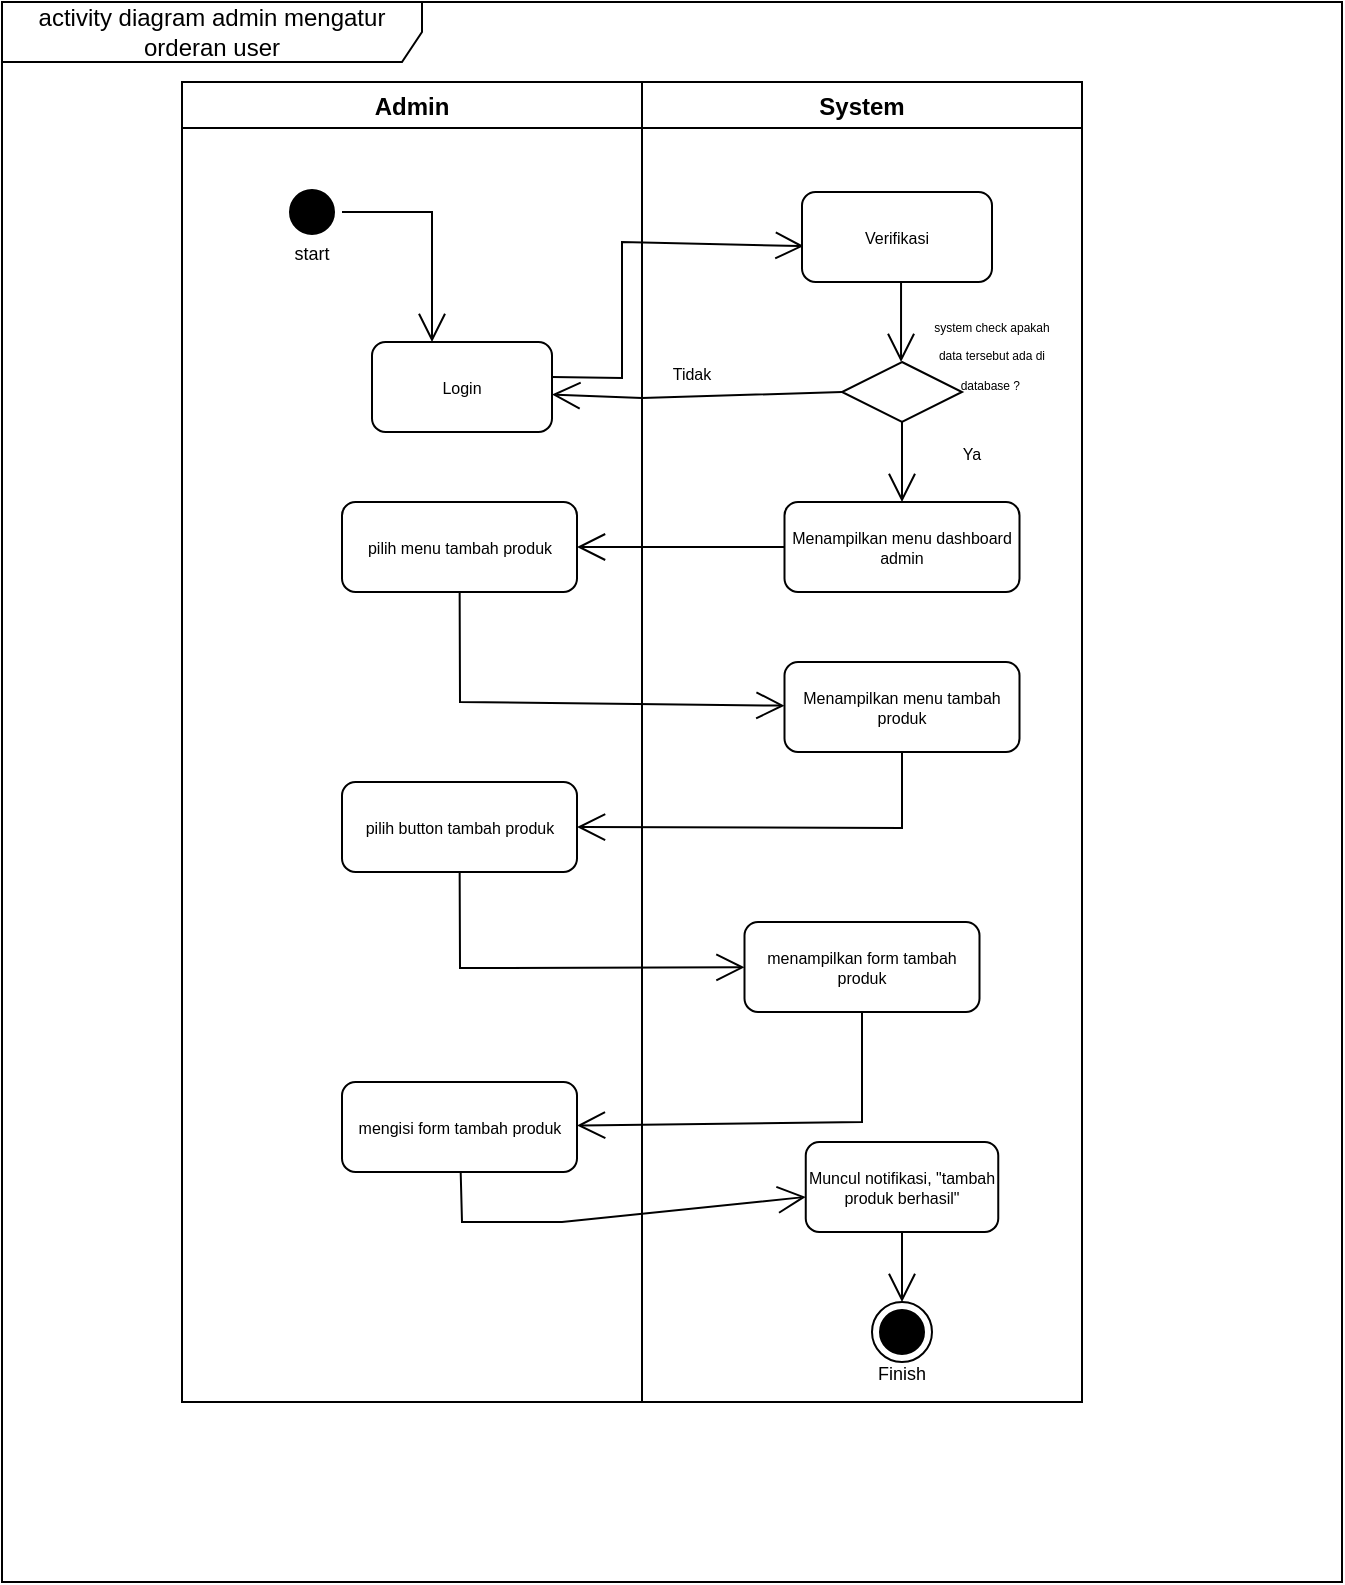 <mxfile version="17.4.6" type="github">
  <diagram id="T6aVWTFvVfor98qOkx2p" name="Page-1">
    <mxGraphModel dx="434" dy="218" grid="1" gridSize="10" guides="1" tooltips="1" connect="1" arrows="1" fold="1" page="1" pageScale="1" pageWidth="850" pageHeight="1100" math="0" shadow="0">
      <root>
        <mxCell id="0" />
        <mxCell id="1" parent="0" />
        <mxCell id="UVIpCUWoBueheAXsNp-G-1" value="activity diagram admin mengatur orderan user" style="shape=umlFrame;whiteSpace=wrap;html=1;width=210;height=30;" vertex="1" parent="1">
          <mxGeometry x="130" y="40" width="670" height="790" as="geometry" />
        </mxCell>
        <mxCell id="UVIpCUWoBueheAXsNp-G-2" value="Admin" style="swimlane;" vertex="1" parent="1">
          <mxGeometry x="220" y="80" width="230" height="660" as="geometry" />
        </mxCell>
        <mxCell id="UVIpCUWoBueheAXsNp-G-6" value="System" style="swimlane;startSize=23;" vertex="1" parent="1">
          <mxGeometry x="450" y="80" width="220" height="660" as="geometry" />
        </mxCell>
        <mxCell id="UVIpCUWoBueheAXsNp-G-7" value="" style="ellipse;html=1;shape=endState;fillColor=#000000;strokeColor=#000000;fontSize=8;" vertex="1" parent="UVIpCUWoBueheAXsNp-G-6">
          <mxGeometry x="115" y="610" width="30" height="30" as="geometry" />
        </mxCell>
        <mxCell id="UVIpCUWoBueheAXsNp-G-8" value="&lt;font style=&quot;font-size: 9px&quot;&gt;Finish&lt;/font&gt;" style="text;html=1;strokeColor=none;fillColor=none;align=center;verticalAlign=middle;whiteSpace=wrap;rounded=0;" vertex="1" parent="UVIpCUWoBueheAXsNp-G-6">
          <mxGeometry x="100" y="630" width="60" height="30" as="geometry" />
        </mxCell>
        <mxCell id="UVIpCUWoBueheAXsNp-G-9" value="&lt;font style=&quot;font-size: 6px&quot;&gt;system check apakah data tersebut ada di database ?&amp;nbsp;&lt;/font&gt;" style="text;html=1;strokeColor=none;fillColor=none;align=center;verticalAlign=middle;whiteSpace=wrap;rounded=0;" vertex="1" parent="UVIpCUWoBueheAXsNp-G-6">
          <mxGeometry x="140" y="120" width="70" height="30" as="geometry" />
        </mxCell>
        <mxCell id="UVIpCUWoBueheAXsNp-G-10" value="Muncul notifikasi, &quot;tambah produk berhasil&quot;" style="rounded=1;whiteSpace=wrap;html=1;fontSize=8;" vertex="1" parent="UVIpCUWoBueheAXsNp-G-6">
          <mxGeometry x="81.88" y="530" width="96.25" height="45" as="geometry" />
        </mxCell>
        <mxCell id="UVIpCUWoBueheAXsNp-G-11" value="" style="endArrow=open;endFill=1;endSize=12;html=1;rounded=0;fontSize=9;" edge="1" parent="UVIpCUWoBueheAXsNp-G-6" source="UVIpCUWoBueheAXsNp-G-10" target="UVIpCUWoBueheAXsNp-G-7">
          <mxGeometry width="160" relative="1" as="geometry">
            <mxPoint x="-80.658" y="405" as="sourcePoint" />
            <mxPoint x="-93.428" y="463.57" as="targetPoint" />
            <Array as="points">
              <mxPoint x="130" y="600" />
            </Array>
          </mxGeometry>
        </mxCell>
        <mxCell id="UVIpCUWoBueheAXsNp-G-12" value="" style="ellipse;html=1;shape=startState;fillColor=#000000;strokeColor=#000000;" vertex="1" parent="1">
          <mxGeometry x="270" y="130" width="30" height="30" as="geometry" />
        </mxCell>
        <mxCell id="UVIpCUWoBueheAXsNp-G-13" value="&lt;font style=&quot;font-size: 9px&quot;&gt;start&lt;/font&gt;" style="text;html=1;strokeColor=none;fillColor=none;align=center;verticalAlign=middle;whiteSpace=wrap;rounded=0;" vertex="1" parent="1">
          <mxGeometry x="255" y="150" width="60" height="30" as="geometry" />
        </mxCell>
        <mxCell id="UVIpCUWoBueheAXsNp-G-14" value="" style="endArrow=open;endFill=1;endSize=12;html=1;rounded=0;fontSize=9;" edge="1" parent="1" source="UVIpCUWoBueheAXsNp-G-12">
          <mxGeometry width="160" relative="1" as="geometry">
            <mxPoint x="300" y="200" as="sourcePoint" />
            <mxPoint x="345" y="210" as="targetPoint" />
            <Array as="points">
              <mxPoint x="345" y="145" />
            </Array>
          </mxGeometry>
        </mxCell>
        <mxCell id="UVIpCUWoBueheAXsNp-G-15" value="" style="endArrow=open;endFill=1;endSize=12;html=1;rounded=0;fontSize=9;exitX=1;exitY=0.5;exitDx=0;exitDy=0;entryX=0.009;entryY=0.601;entryDx=0;entryDy=0;entryPerimeter=0;" edge="1" parent="1" target="UVIpCUWoBueheAXsNp-G-23">
          <mxGeometry width="160" relative="1" as="geometry">
            <mxPoint x="405" y="227.5" as="sourcePoint" />
            <mxPoint x="490" y="161" as="targetPoint" />
            <Array as="points">
              <mxPoint x="440" y="228" />
              <mxPoint x="440" y="160" />
            </Array>
          </mxGeometry>
        </mxCell>
        <mxCell id="UVIpCUWoBueheAXsNp-G-16" value="" style="rhombus;whiteSpace=wrap;html=1;fontSize=9;strokeColor=#000000;" vertex="1" parent="1">
          <mxGeometry x="550" y="220" width="60" height="30" as="geometry" />
        </mxCell>
        <mxCell id="UVIpCUWoBueheAXsNp-G-17" value="" style="endArrow=open;endFill=1;endSize=12;html=1;rounded=0;fontSize=9;exitX=0;exitY=0.5;exitDx=0;exitDy=0;entryX=1;entryY=0.75;entryDx=0;entryDy=0;" edge="1" parent="1" source="UVIpCUWoBueheAXsNp-G-16">
          <mxGeometry width="160" relative="1" as="geometry">
            <mxPoint x="415" y="237.5" as="sourcePoint" />
            <mxPoint x="405" y="236.25" as="targetPoint" />
            <Array as="points">
              <mxPoint x="450" y="238" />
            </Array>
          </mxGeometry>
        </mxCell>
        <mxCell id="UVIpCUWoBueheAXsNp-G-18" value="" style="endArrow=open;endFill=1;endSize=12;html=1;rounded=0;fontSize=9;entryX=0.5;entryY=0;entryDx=0;entryDy=0;" edge="1" parent="1" source="UVIpCUWoBueheAXsNp-G-16">
          <mxGeometry width="160" relative="1" as="geometry">
            <mxPoint x="560" y="245" as="sourcePoint" />
            <mxPoint x="580" y="290" as="targetPoint" />
            <Array as="points" />
          </mxGeometry>
        </mxCell>
        <mxCell id="UVIpCUWoBueheAXsNp-G-19" value="" style="endArrow=open;endFill=1;endSize=12;html=1;rounded=0;fontSize=9;entryX=0.5;entryY=0;entryDx=0;entryDy=0;" edge="1" parent="1">
          <mxGeometry width="160" relative="1" as="geometry">
            <mxPoint x="579.52" y="180" as="sourcePoint" />
            <mxPoint x="579.52" y="220" as="targetPoint" />
            <Array as="points" />
          </mxGeometry>
        </mxCell>
        <mxCell id="UVIpCUWoBueheAXsNp-G-20" value="&lt;font style=&quot;font-size: 8px&quot;&gt;Ya&lt;/font&gt;" style="text;html=1;strokeColor=none;fillColor=none;align=center;verticalAlign=middle;whiteSpace=wrap;rounded=0;" vertex="1" parent="1">
          <mxGeometry x="580" y="250" width="70" height="30" as="geometry" />
        </mxCell>
        <mxCell id="UVIpCUWoBueheAXsNp-G-21" value="&lt;span style=&quot;font-size: 8px&quot;&gt;Tidak&lt;/span&gt;" style="text;html=1;strokeColor=none;fillColor=none;align=center;verticalAlign=middle;whiteSpace=wrap;rounded=0;" vertex="1" parent="1">
          <mxGeometry x="440" y="210" width="70" height="30" as="geometry" />
        </mxCell>
        <mxCell id="UVIpCUWoBueheAXsNp-G-22" value="Login" style="rounded=1;whiteSpace=wrap;html=1;fontSize=8;" vertex="1" parent="1">
          <mxGeometry x="315" y="210" width="90" height="45" as="geometry" />
        </mxCell>
        <mxCell id="UVIpCUWoBueheAXsNp-G-23" value="Verifikasi" style="rounded=1;whiteSpace=wrap;html=1;fontSize=8;" vertex="1" parent="1">
          <mxGeometry x="530" y="135" width="95" height="45" as="geometry" />
        </mxCell>
        <mxCell id="UVIpCUWoBueheAXsNp-G-24" value="Menampilkan menu dashboard admin" style="rounded=1;whiteSpace=wrap;html=1;fontSize=8;" vertex="1" parent="1">
          <mxGeometry x="521.25" y="290" width="117.5" height="45" as="geometry" />
        </mxCell>
        <mxCell id="UVIpCUWoBueheAXsNp-G-25" value="pilih menu tambah produk" style="rounded=1;whiteSpace=wrap;html=1;fontSize=8;" vertex="1" parent="1">
          <mxGeometry x="300" y="290" width="117.5" height="45" as="geometry" />
        </mxCell>
        <mxCell id="UVIpCUWoBueheAXsNp-G-26" value="" style="endArrow=open;endFill=1;endSize=12;html=1;rounded=0;fontSize=9;" edge="1" parent="1" source="UVIpCUWoBueheAXsNp-G-24" target="UVIpCUWoBueheAXsNp-G-25">
          <mxGeometry width="160" relative="1" as="geometry">
            <mxPoint x="560" y="245" as="sourcePoint" />
            <mxPoint x="415" y="246.25" as="targetPoint" />
            <Array as="points" />
          </mxGeometry>
        </mxCell>
        <mxCell id="UVIpCUWoBueheAXsNp-G-27" value="Menampilkan menu tambah produk" style="rounded=1;whiteSpace=wrap;html=1;fontSize=8;" vertex="1" parent="1">
          <mxGeometry x="521.25" y="370" width="117.5" height="45" as="geometry" />
        </mxCell>
        <mxCell id="UVIpCUWoBueheAXsNp-G-28" value="" style="endArrow=open;endFill=1;endSize=12;html=1;rounded=0;fontSize=9;" edge="1" parent="1" source="UVIpCUWoBueheAXsNp-G-25" target="UVIpCUWoBueheAXsNp-G-27">
          <mxGeometry width="160" relative="1" as="geometry">
            <mxPoint x="531.25" y="322.5" as="sourcePoint" />
            <mxPoint x="427.5" y="322.5" as="targetPoint" />
            <Array as="points">
              <mxPoint x="359" y="390" />
            </Array>
          </mxGeometry>
        </mxCell>
        <mxCell id="UVIpCUWoBueheAXsNp-G-29" value="pilih button tambah produk" style="rounded=1;whiteSpace=wrap;html=1;fontSize=8;" vertex="1" parent="1">
          <mxGeometry x="300" y="430" width="117.5" height="45" as="geometry" />
        </mxCell>
        <mxCell id="UVIpCUWoBueheAXsNp-G-30" value="" style="endArrow=open;endFill=1;endSize=12;html=1;rounded=0;fontSize=9;entryX=1;entryY=0.5;entryDx=0;entryDy=0;" edge="1" parent="1" source="UVIpCUWoBueheAXsNp-G-27" target="UVIpCUWoBueheAXsNp-G-29">
          <mxGeometry width="160" relative="1" as="geometry">
            <mxPoint x="531.25" y="322.5" as="sourcePoint" />
            <mxPoint x="427.5" y="322.5" as="targetPoint" />
            <Array as="points">
              <mxPoint x="580" y="453" />
            </Array>
          </mxGeometry>
        </mxCell>
        <mxCell id="UVIpCUWoBueheAXsNp-G-39" value="menampilkan form tambah produk" style="rounded=1;whiteSpace=wrap;html=1;fontSize=8;" vertex="1" parent="1">
          <mxGeometry x="501.25" y="500" width="117.5" height="45" as="geometry" />
        </mxCell>
        <mxCell id="UVIpCUWoBueheAXsNp-G-40" value="" style="endArrow=open;endFill=1;endSize=12;html=1;rounded=0;fontSize=9;" edge="1" parent="1" source="UVIpCUWoBueheAXsNp-G-29" target="UVIpCUWoBueheAXsNp-G-39">
          <mxGeometry width="160" relative="1" as="geometry">
            <mxPoint x="590" y="425" as="sourcePoint" />
            <mxPoint x="427.5" y="462.5" as="targetPoint" />
            <Array as="points">
              <mxPoint x="359" y="523" />
            </Array>
          </mxGeometry>
        </mxCell>
        <mxCell id="UVIpCUWoBueheAXsNp-G-41" value="mengisi form tambah produk" style="rounded=1;whiteSpace=wrap;html=1;fontSize=8;" vertex="1" parent="1">
          <mxGeometry x="300" y="580" width="117.5" height="45" as="geometry" />
        </mxCell>
        <mxCell id="UVIpCUWoBueheAXsNp-G-42" value="" style="endArrow=open;endFill=1;endSize=12;html=1;rounded=0;fontSize=9;" edge="1" parent="1" source="UVIpCUWoBueheAXsNp-G-39" target="UVIpCUWoBueheAXsNp-G-41">
          <mxGeometry width="160" relative="1" as="geometry">
            <mxPoint x="368.83" y="485" as="sourcePoint" />
            <mxPoint x="511.25" y="532.646" as="targetPoint" />
            <Array as="points">
              <mxPoint x="560" y="600" />
            </Array>
          </mxGeometry>
        </mxCell>
        <mxCell id="UVIpCUWoBueheAXsNp-G-43" value="" style="endArrow=open;endFill=1;endSize=12;html=1;rounded=0;fontSize=9;" edge="1" parent="1" source="UVIpCUWoBueheAXsNp-G-41" target="UVIpCUWoBueheAXsNp-G-10">
          <mxGeometry width="160" relative="1" as="geometry">
            <mxPoint x="570" y="555" as="sourcePoint" />
            <mxPoint x="427.5" y="611.77" as="targetPoint" />
            <Array as="points">
              <mxPoint x="360" y="650" />
              <mxPoint x="410" y="650" />
            </Array>
          </mxGeometry>
        </mxCell>
      </root>
    </mxGraphModel>
  </diagram>
</mxfile>
